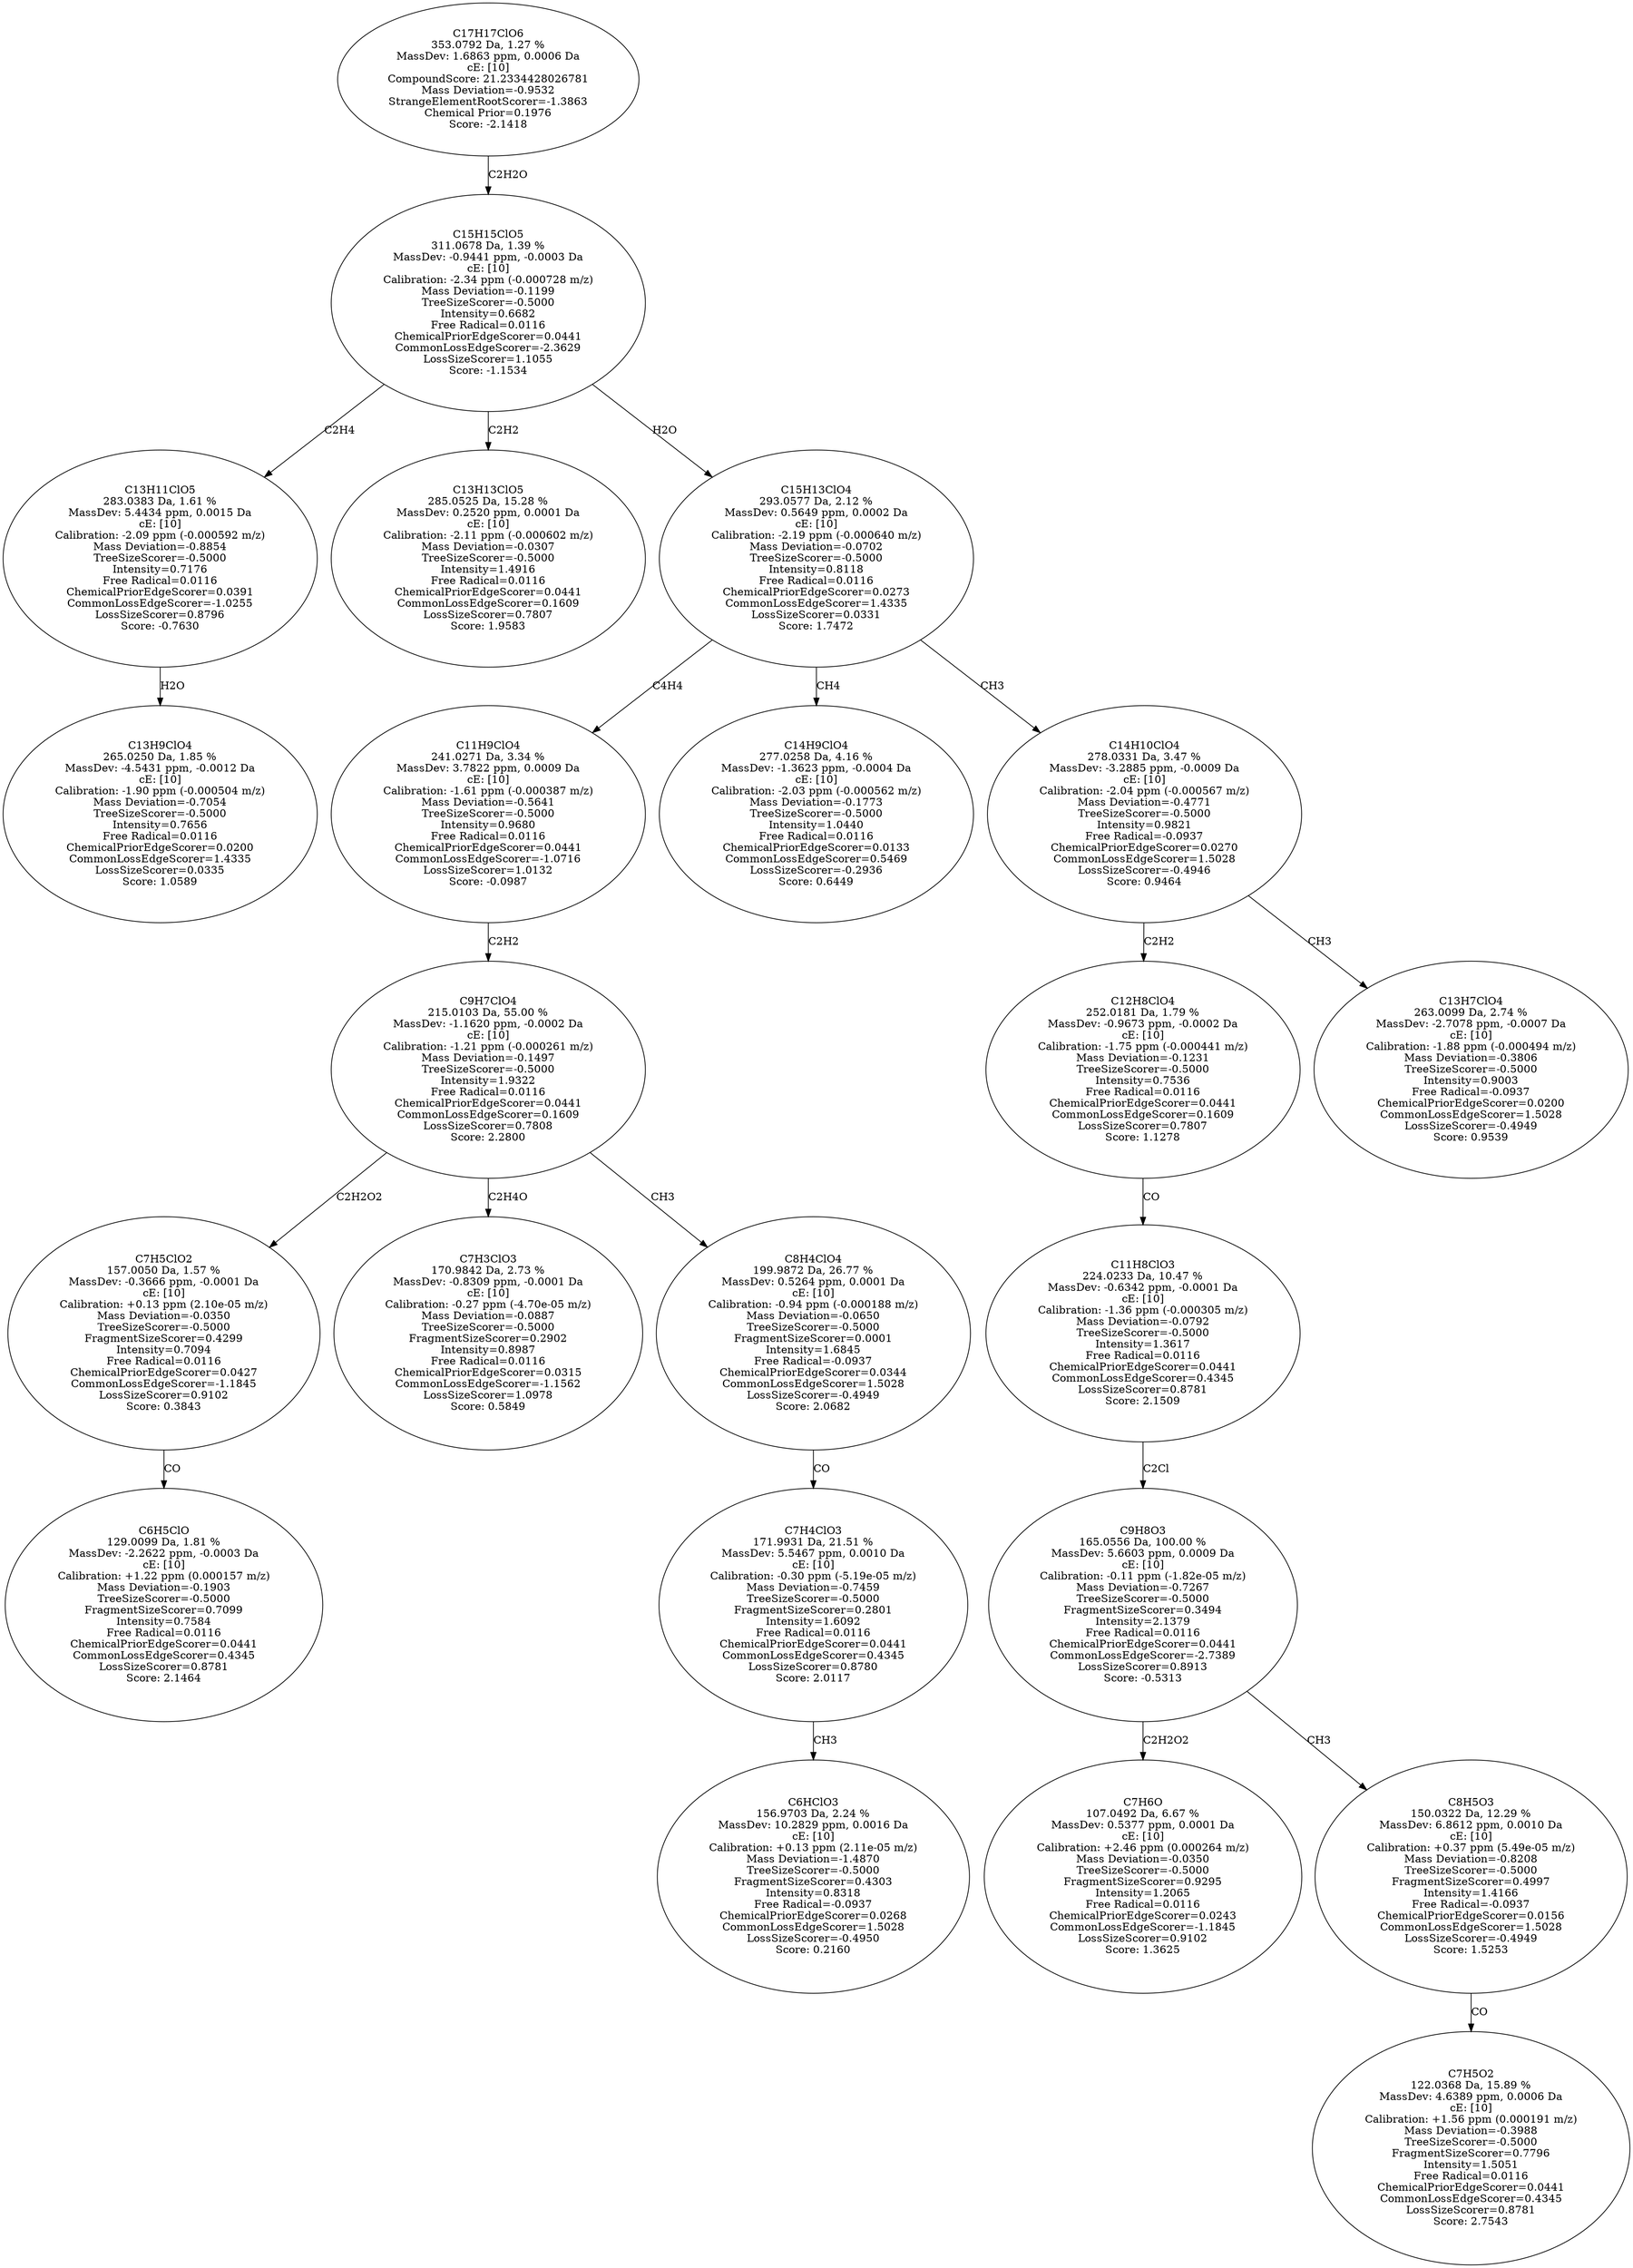 strict digraph {
v1 [label="C13H9ClO4\n265.0250 Da, 1.85 %\nMassDev: -4.5431 ppm, -0.0012 Da\ncE: [10]\nCalibration: -1.90 ppm (-0.000504 m/z)\nMass Deviation=-0.7054\nTreeSizeScorer=-0.5000\nIntensity=0.7656\nFree Radical=0.0116\nChemicalPriorEdgeScorer=0.0200\nCommonLossEdgeScorer=1.4335\nLossSizeScorer=0.0335\nScore: 1.0589"];
v2 [label="C13H11ClO5\n283.0383 Da, 1.61 %\nMassDev: 5.4434 ppm, 0.0015 Da\ncE: [10]\nCalibration: -2.09 ppm (-0.000592 m/z)\nMass Deviation=-0.8854\nTreeSizeScorer=-0.5000\nIntensity=0.7176\nFree Radical=0.0116\nChemicalPriorEdgeScorer=0.0391\nCommonLossEdgeScorer=-1.0255\nLossSizeScorer=0.8796\nScore: -0.7630"];
v3 [label="C13H13ClO5\n285.0525 Da, 15.28 %\nMassDev: 0.2520 ppm, 0.0001 Da\ncE: [10]\nCalibration: -2.11 ppm (-0.000602 m/z)\nMass Deviation=-0.0307\nTreeSizeScorer=-0.5000\nIntensity=1.4916\nFree Radical=0.0116\nChemicalPriorEdgeScorer=0.0441\nCommonLossEdgeScorer=0.1609\nLossSizeScorer=0.7807\nScore: 1.9583"];
v4 [label="C6H5ClO\n129.0099 Da, 1.81 %\nMassDev: -2.2622 ppm, -0.0003 Da\ncE: [10]\nCalibration: +1.22 ppm (0.000157 m/z)\nMass Deviation=-0.1903\nTreeSizeScorer=-0.5000\nFragmentSizeScorer=0.7099\nIntensity=0.7584\nFree Radical=0.0116\nChemicalPriorEdgeScorer=0.0441\nCommonLossEdgeScorer=0.4345\nLossSizeScorer=0.8781\nScore: 2.1464"];
v5 [label="C7H5ClO2\n157.0050 Da, 1.57 %\nMassDev: -0.3666 ppm, -0.0001 Da\ncE: [10]\nCalibration: +0.13 ppm (2.10e-05 m/z)\nMass Deviation=-0.0350\nTreeSizeScorer=-0.5000\nFragmentSizeScorer=0.4299\nIntensity=0.7094\nFree Radical=0.0116\nChemicalPriorEdgeScorer=0.0427\nCommonLossEdgeScorer=-1.1845\nLossSizeScorer=0.9102\nScore: 0.3843"];
v6 [label="C7H3ClO3\n170.9842 Da, 2.73 %\nMassDev: -0.8309 ppm, -0.0001 Da\ncE: [10]\nCalibration: -0.27 ppm (-4.70e-05 m/z)\nMass Deviation=-0.0887\nTreeSizeScorer=-0.5000\nFragmentSizeScorer=0.2902\nIntensity=0.8987\nFree Radical=0.0116\nChemicalPriorEdgeScorer=0.0315\nCommonLossEdgeScorer=-1.1562\nLossSizeScorer=1.0978\nScore: 0.5849"];
v7 [label="C6HClO3\n156.9703 Da, 2.24 %\nMassDev: 10.2829 ppm, 0.0016 Da\ncE: [10]\nCalibration: +0.13 ppm (2.11e-05 m/z)\nMass Deviation=-1.4870\nTreeSizeScorer=-0.5000\nFragmentSizeScorer=0.4303\nIntensity=0.8318\nFree Radical=-0.0937\nChemicalPriorEdgeScorer=0.0268\nCommonLossEdgeScorer=1.5028\nLossSizeScorer=-0.4950\nScore: 0.2160"];
v8 [label="C7H4ClO3\n171.9931 Da, 21.51 %\nMassDev: 5.5467 ppm, 0.0010 Da\ncE: [10]\nCalibration: -0.30 ppm (-5.19e-05 m/z)\nMass Deviation=-0.7459\nTreeSizeScorer=-0.5000\nFragmentSizeScorer=0.2801\nIntensity=1.6092\nFree Radical=0.0116\nChemicalPriorEdgeScorer=0.0441\nCommonLossEdgeScorer=0.4345\nLossSizeScorer=0.8780\nScore: 2.0117"];
v9 [label="C8H4ClO4\n199.9872 Da, 26.77 %\nMassDev: 0.5264 ppm, 0.0001 Da\ncE: [10]\nCalibration: -0.94 ppm (-0.000188 m/z)\nMass Deviation=-0.0650\nTreeSizeScorer=-0.5000\nFragmentSizeScorer=0.0001\nIntensity=1.6845\nFree Radical=-0.0937\nChemicalPriorEdgeScorer=0.0344\nCommonLossEdgeScorer=1.5028\nLossSizeScorer=-0.4949\nScore: 2.0682"];
v10 [label="C9H7ClO4\n215.0103 Da, 55.00 %\nMassDev: -1.1620 ppm, -0.0002 Da\ncE: [10]\nCalibration: -1.21 ppm (-0.000261 m/z)\nMass Deviation=-0.1497\nTreeSizeScorer=-0.5000\nIntensity=1.9322\nFree Radical=0.0116\nChemicalPriorEdgeScorer=0.0441\nCommonLossEdgeScorer=0.1609\nLossSizeScorer=0.7808\nScore: 2.2800"];
v11 [label="C11H9ClO4\n241.0271 Da, 3.34 %\nMassDev: 3.7822 ppm, 0.0009 Da\ncE: [10]\nCalibration: -1.61 ppm (-0.000387 m/z)\nMass Deviation=-0.5641\nTreeSizeScorer=-0.5000\nIntensity=0.9680\nFree Radical=0.0116\nChemicalPriorEdgeScorer=0.0441\nCommonLossEdgeScorer=-1.0716\nLossSizeScorer=1.0132\nScore: -0.0987"];
v12 [label="C14H9ClO4\n277.0258 Da, 4.16 %\nMassDev: -1.3623 ppm, -0.0004 Da\ncE: [10]\nCalibration: -2.03 ppm (-0.000562 m/z)\nMass Deviation=-0.1773\nTreeSizeScorer=-0.5000\nIntensity=1.0440\nFree Radical=0.0116\nChemicalPriorEdgeScorer=0.0133\nCommonLossEdgeScorer=0.5469\nLossSizeScorer=-0.2936\nScore: 0.6449"];
v13 [label="C7H6O\n107.0492 Da, 6.67 %\nMassDev: 0.5377 ppm, 0.0001 Da\ncE: [10]\nCalibration: +2.46 ppm (0.000264 m/z)\nMass Deviation=-0.0350\nTreeSizeScorer=-0.5000\nFragmentSizeScorer=0.9295\nIntensity=1.2065\nFree Radical=0.0116\nChemicalPriorEdgeScorer=0.0243\nCommonLossEdgeScorer=-1.1845\nLossSizeScorer=0.9102\nScore: 1.3625"];
v14 [label="C7H5O2\n122.0368 Da, 15.89 %\nMassDev: 4.6389 ppm, 0.0006 Da\ncE: [10]\nCalibration: +1.56 ppm (0.000191 m/z)\nMass Deviation=-0.3988\nTreeSizeScorer=-0.5000\nFragmentSizeScorer=0.7796\nIntensity=1.5051\nFree Radical=0.0116\nChemicalPriorEdgeScorer=0.0441\nCommonLossEdgeScorer=0.4345\nLossSizeScorer=0.8781\nScore: 2.7543"];
v15 [label="C8H5O3\n150.0322 Da, 12.29 %\nMassDev: 6.8612 ppm, 0.0010 Da\ncE: [10]\nCalibration: +0.37 ppm (5.49e-05 m/z)\nMass Deviation=-0.8208\nTreeSizeScorer=-0.5000\nFragmentSizeScorer=0.4997\nIntensity=1.4166\nFree Radical=-0.0937\nChemicalPriorEdgeScorer=0.0156\nCommonLossEdgeScorer=1.5028\nLossSizeScorer=-0.4949\nScore: 1.5253"];
v16 [label="C9H8O3\n165.0556 Da, 100.00 %\nMassDev: 5.6603 ppm, 0.0009 Da\ncE: [10]\nCalibration: -0.11 ppm (-1.82e-05 m/z)\nMass Deviation=-0.7267\nTreeSizeScorer=-0.5000\nFragmentSizeScorer=0.3494\nIntensity=2.1379\nFree Radical=0.0116\nChemicalPriorEdgeScorer=0.0441\nCommonLossEdgeScorer=-2.7389\nLossSizeScorer=0.8913\nScore: -0.5313"];
v17 [label="C11H8ClO3\n224.0233 Da, 10.47 %\nMassDev: -0.6342 ppm, -0.0001 Da\ncE: [10]\nCalibration: -1.36 ppm (-0.000305 m/z)\nMass Deviation=-0.0792\nTreeSizeScorer=-0.5000\nIntensity=1.3617\nFree Radical=0.0116\nChemicalPriorEdgeScorer=0.0441\nCommonLossEdgeScorer=0.4345\nLossSizeScorer=0.8781\nScore: 2.1509"];
v18 [label="C12H8ClO4\n252.0181 Da, 1.79 %\nMassDev: -0.9673 ppm, -0.0002 Da\ncE: [10]\nCalibration: -1.75 ppm (-0.000441 m/z)\nMass Deviation=-0.1231\nTreeSizeScorer=-0.5000\nIntensity=0.7536\nFree Radical=0.0116\nChemicalPriorEdgeScorer=0.0441\nCommonLossEdgeScorer=0.1609\nLossSizeScorer=0.7807\nScore: 1.1278"];
v19 [label="C13H7ClO4\n263.0099 Da, 2.74 %\nMassDev: -2.7078 ppm, -0.0007 Da\ncE: [10]\nCalibration: -1.88 ppm (-0.000494 m/z)\nMass Deviation=-0.3806\nTreeSizeScorer=-0.5000\nIntensity=0.9003\nFree Radical=-0.0937\nChemicalPriorEdgeScorer=0.0200\nCommonLossEdgeScorer=1.5028\nLossSizeScorer=-0.4949\nScore: 0.9539"];
v20 [label="C14H10ClO4\n278.0331 Da, 3.47 %\nMassDev: -3.2885 ppm, -0.0009 Da\ncE: [10]\nCalibration: -2.04 ppm (-0.000567 m/z)\nMass Deviation=-0.4771\nTreeSizeScorer=-0.5000\nIntensity=0.9821\nFree Radical=-0.0937\nChemicalPriorEdgeScorer=0.0270\nCommonLossEdgeScorer=1.5028\nLossSizeScorer=-0.4946\nScore: 0.9464"];
v21 [label="C15H13ClO4\n293.0577 Da, 2.12 %\nMassDev: 0.5649 ppm, 0.0002 Da\ncE: [10]\nCalibration: -2.19 ppm (-0.000640 m/z)\nMass Deviation=-0.0702\nTreeSizeScorer=-0.5000\nIntensity=0.8118\nFree Radical=0.0116\nChemicalPriorEdgeScorer=0.0273\nCommonLossEdgeScorer=1.4335\nLossSizeScorer=0.0331\nScore: 1.7472"];
v22 [label="C15H15ClO5\n311.0678 Da, 1.39 %\nMassDev: -0.9441 ppm, -0.0003 Da\ncE: [10]\nCalibration: -2.34 ppm (-0.000728 m/z)\nMass Deviation=-0.1199\nTreeSizeScorer=-0.5000\nIntensity=0.6682\nFree Radical=0.0116\nChemicalPriorEdgeScorer=0.0441\nCommonLossEdgeScorer=-2.3629\nLossSizeScorer=1.1055\nScore: -1.1534"];
v23 [label="C17H17ClO6\n353.0792 Da, 1.27 %\nMassDev: 1.6863 ppm, 0.0006 Da\ncE: [10]\nCompoundScore: 21.2334428026781\nMass Deviation=-0.9532\nStrangeElementRootScorer=-1.3863\nChemical Prior=0.1976\nScore: -2.1418"];
v2 -> v1 [label="H2O"];
v22 -> v2 [label="C2H4"];
v22 -> v3 [label="C2H2"];
v5 -> v4 [label="CO"];
v10 -> v5 [label="C2H2O2"];
v10 -> v6 [label="C2H4O"];
v8 -> v7 [label="CH3"];
v9 -> v8 [label="CO"];
v10 -> v9 [label="CH3"];
v11 -> v10 [label="C2H2"];
v21 -> v11 [label="C4H4"];
v21 -> v12 [label="CH4"];
v16 -> v13 [label="C2H2O2"];
v15 -> v14 [label="CO"];
v16 -> v15 [label="CH3"];
v17 -> v16 [label="C2Cl"];
v18 -> v17 [label="CO"];
v20 -> v18 [label="C2H2"];
v20 -> v19 [label="CH3"];
v21 -> v20 [label="CH3"];
v22 -> v21 [label="H2O"];
v23 -> v22 [label="C2H2O"];
}